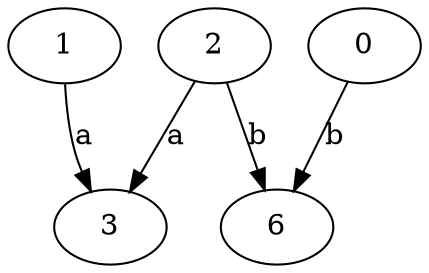 strict digraph  {
2;
3;
0;
1;
6;
2 -> 3  [label=a];
2 -> 6  [label=b];
0 -> 6  [label=b];
1 -> 3  [label=a];
}
